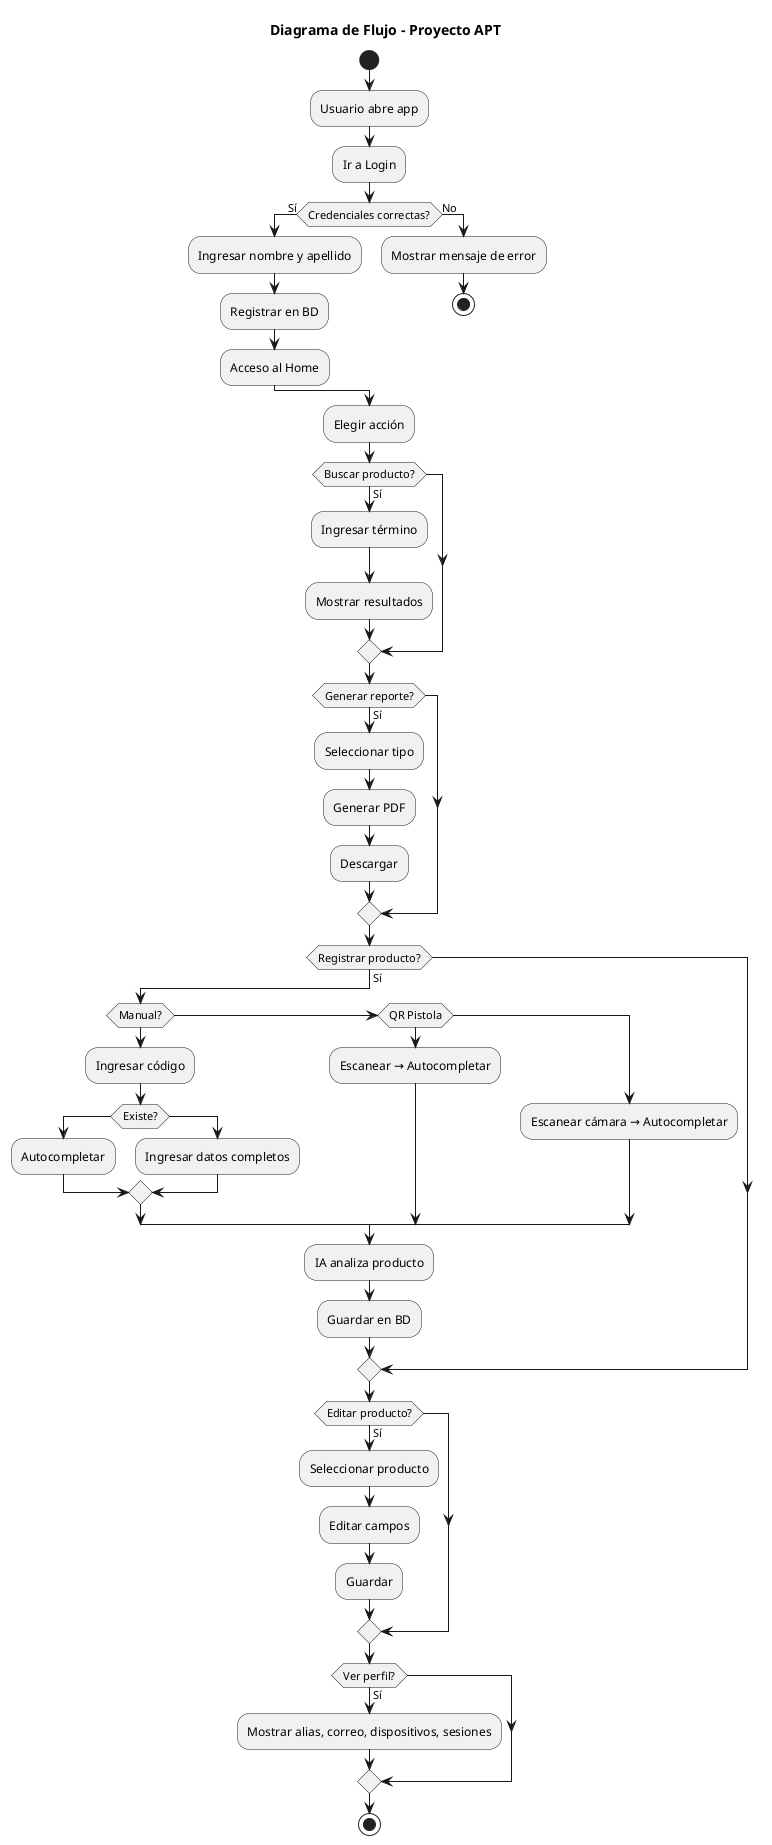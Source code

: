 @startuml Diagrama_de_flujo_v2
title Diagrama de Flujo - Proyecto APT

start
:Usuario abre app;
:Ir a Login;

if (Credenciales correctas?) then (Sí)
    :Ingresar nombre y apellido;
    :Registrar en BD;
    :Acceso al Home;
else (No)
    :Mostrar mensaje de error;
    stop
endif

:Elegir acción;

if (Buscar producto?) then (Sí)
    :Ingresar término;
    :Mostrar resultados;
endif

if (Generar reporte?) then (Sí)
    :Seleccionar tipo;
    :Generar PDF;
    :Descargar;
endif

if (Registrar producto?) then (Sí)
    if (Manual?) then
        :Ingresar código;
        if (Existe?) then
            :Autocompletar;
        else
            :Ingresar datos completos;
        endif
    elseif (QR Pistola) then
        :Escanear → Autocompletar;
    else
        :Escanear cámara → Autocompletar;
    endif
    :IA analiza producto;
    :Guardar en BD;
endif

if (Editar producto?) then (Sí)
    :Seleccionar producto;
    :Editar campos;
    :Guardar;
endif

if (Ver perfil?) then (Sí)
    :Mostrar alias, correo, dispositivos, sesiones;
endif

stop
@enduml
